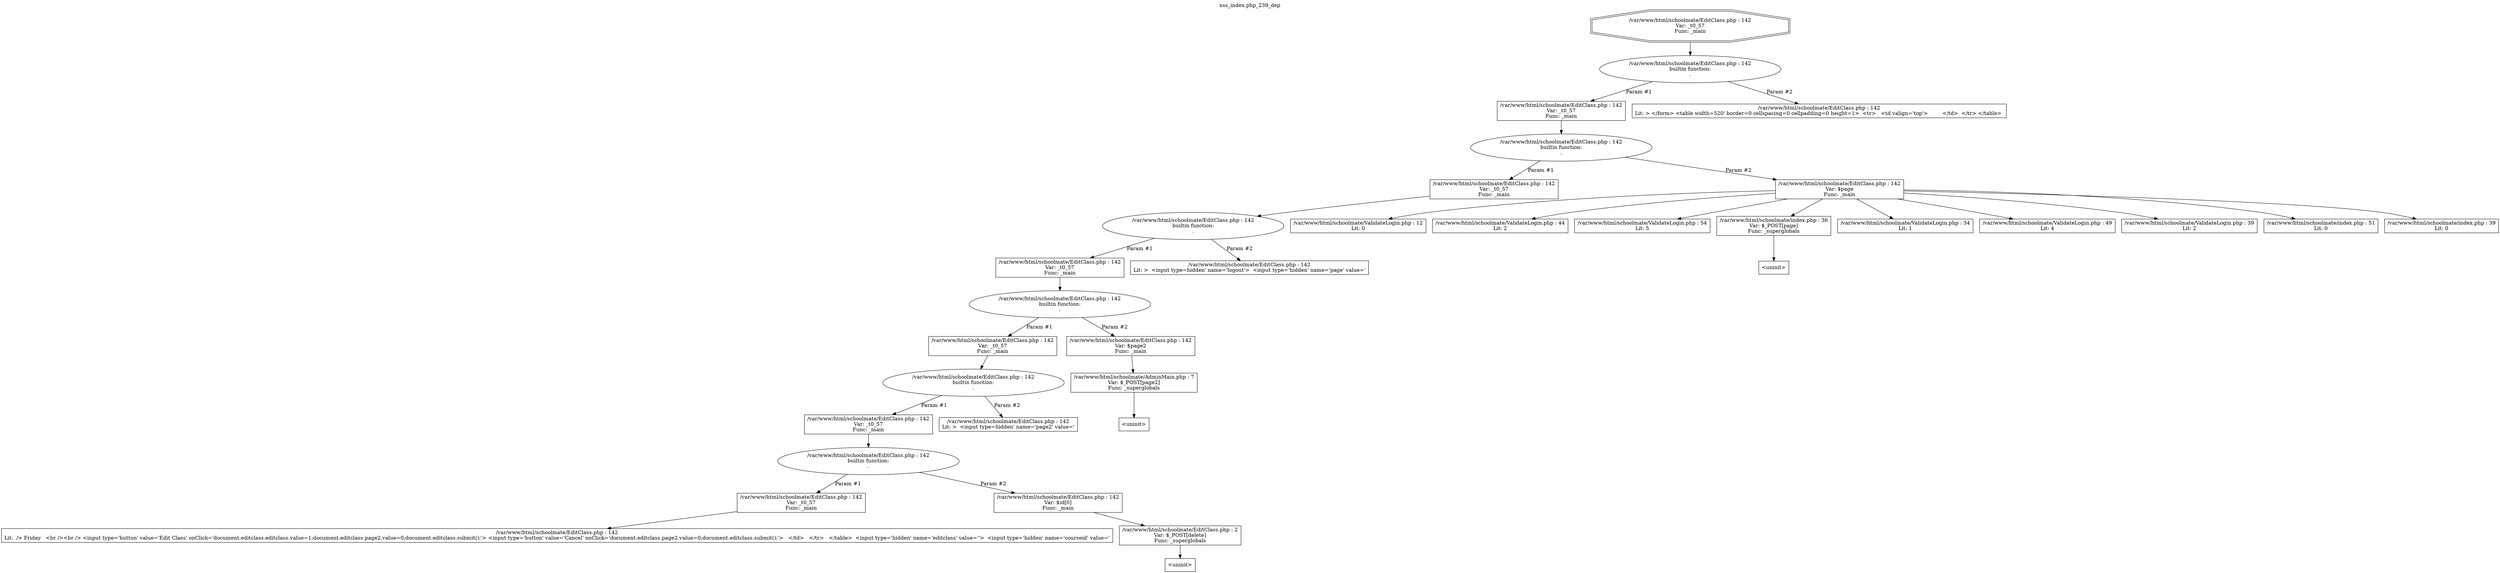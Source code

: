 digraph cfg {
  label="xss_index.php_239_dep";
  labelloc=t;
  n1 [shape=doubleoctagon, label="/var/www/html/schoolmate/EditClass.php : 142\nVar: _t0_57\nFunc: _main\n"];
  n2 [shape=ellipse, label="/var/www/html/schoolmate/EditClass.php : 142\nbuiltin function:\n.\n"];
  n3 [shape=box, label="/var/www/html/schoolmate/EditClass.php : 142\nVar: _t0_57\nFunc: _main\n"];
  n4 [shape=ellipse, label="/var/www/html/schoolmate/EditClass.php : 142\nbuiltin function:\n.\n"];
  n5 [shape=box, label="/var/www/html/schoolmate/EditClass.php : 142\nVar: _t0_57\nFunc: _main\n"];
  n6 [shape=ellipse, label="/var/www/html/schoolmate/EditClass.php : 142\nbuiltin function:\n.\n"];
  n7 [shape=box, label="/var/www/html/schoolmate/EditClass.php : 142\nVar: _t0_57\nFunc: _main\n"];
  n8 [shape=ellipse, label="/var/www/html/schoolmate/EditClass.php : 142\nbuiltin function:\n.\n"];
  n9 [shape=box, label="/var/www/html/schoolmate/EditClass.php : 142\nVar: _t0_57\nFunc: _main\n"];
  n10 [shape=ellipse, label="/var/www/html/schoolmate/EditClass.php : 142\nbuiltin function:\n.\n"];
  n11 [shape=box, label="/var/www/html/schoolmate/EditClass.php : 142\nVar: _t0_57\nFunc: _main\n"];
  n12 [shape=ellipse, label="/var/www/html/schoolmate/EditClass.php : 142\nbuiltin function:\n.\n"];
  n13 [shape=box, label="/var/www/html/schoolmate/EditClass.php : 142\nVar: _t0_57\nFunc: _main\n"];
  n14 [shape=box, label="/var/www/html/schoolmate/EditClass.php : 142\nLit:  /> Friday   <br /><br />	<input type='button' value='Edit Class' onClick='document.editclass.editclass.value=1;document.editclass.page2.value=0;document.editclass.submit();'>	<input type='button' value='Cancel' onClick='document.editclass.page2.value=0;document.editclass.submit();'>   </td>   </tr>   </table>  <input type='hidden' name='editclass' value=''>  <input type='hidden' name='courseid' value='\n"];
  n15 [shape=box, label="/var/www/html/schoolmate/EditClass.php : 142\nVar: $id[0]\nFunc: _main\n"];
  n16 [shape=box, label="/var/www/html/schoolmate/EditClass.php : 2\nVar: $_POST[delete]\nFunc: _superglobals\n"];
  n17 [shape=box, label="<uninit>"];
  n18 [shape=box, label="/var/www/html/schoolmate/EditClass.php : 142\nLit: >  <input type=hidden' name='page2' value='\n"];
  n19 [shape=box, label="/var/www/html/schoolmate/EditClass.php : 142\nVar: $page2\nFunc: _main\n"];
  n20 [shape=box, label="/var/www/html/schoolmate/AdminMain.php : 7\nVar: $_POST[page2]\nFunc: _superglobals\n"];
  n21 [shape=box, label="<uninit>"];
  n22 [shape=box, label="/var/www/html/schoolmate/EditClass.php : 142\nLit: >  <input type=hidden' name='logout'>  <input type='hidden' name='page' value='\n"];
  n23 [shape=box, label="/var/www/html/schoolmate/EditClass.php : 142\nVar: $page\nFunc: _main\n"];
  n24 [shape=box, label="/var/www/html/schoolmate/ValidateLogin.php : 12\nLit: 0\n"];
  n25 [shape=box, label="/var/www/html/schoolmate/ValidateLogin.php : 44\nLit: 2\n"];
  n26 [shape=box, label="/var/www/html/schoolmate/ValidateLogin.php : 54\nLit: 5\n"];
  n27 [shape=box, label="/var/www/html/schoolmate/index.php : 36\nVar: $_POST[page]\nFunc: _superglobals\n"];
  n28 [shape=box, label="<uninit>"];
  n29 [shape=box, label="/var/www/html/schoolmate/ValidateLogin.php : 34\nLit: 1\n"];
  n30 [shape=box, label="/var/www/html/schoolmate/ValidateLogin.php : 49\nLit: 4\n"];
  n31 [shape=box, label="/var/www/html/schoolmate/ValidateLogin.php : 39\nLit: 2\n"];
  n32 [shape=box, label="/var/www/html/schoolmate/index.php : 51\nLit: 0\n"];
  n33 [shape=box, label="/var/www/html/schoolmate/index.php : 39\nLit: 0\n"];
  n34 [shape=box, label="/var/www/html/schoolmate/EditClass.php : 142\nLit: > </form> <table width=520' border=0 cellspacing=0 cellpadding=0 height=1>  <tr>   <td valign='top'>	&nbsp;   </td>  </tr> </table> \n"];
  n1 -> n2;
  n3 -> n4;
  n5 -> n6;
  n7 -> n8;
  n9 -> n10;
  n11 -> n12;
  n13 -> n14;
  n12 -> n13[label="Param #1"];
  n12 -> n15[label="Param #2"];
  n16 -> n17;
  n15 -> n16;
  n10 -> n11[label="Param #1"];
  n10 -> n18[label="Param #2"];
  n8 -> n9[label="Param #1"];
  n8 -> n19[label="Param #2"];
  n20 -> n21;
  n19 -> n20;
  n6 -> n7[label="Param #1"];
  n6 -> n22[label="Param #2"];
  n4 -> n5[label="Param #1"];
  n4 -> n23[label="Param #2"];
  n23 -> n24;
  n23 -> n25;
  n23 -> n26;
  n23 -> n27;
  n23 -> n29;
  n23 -> n30;
  n23 -> n31;
  n23 -> n32;
  n23 -> n33;
  n27 -> n28;
  n2 -> n3[label="Param #1"];
  n2 -> n34[label="Param #2"];
}
